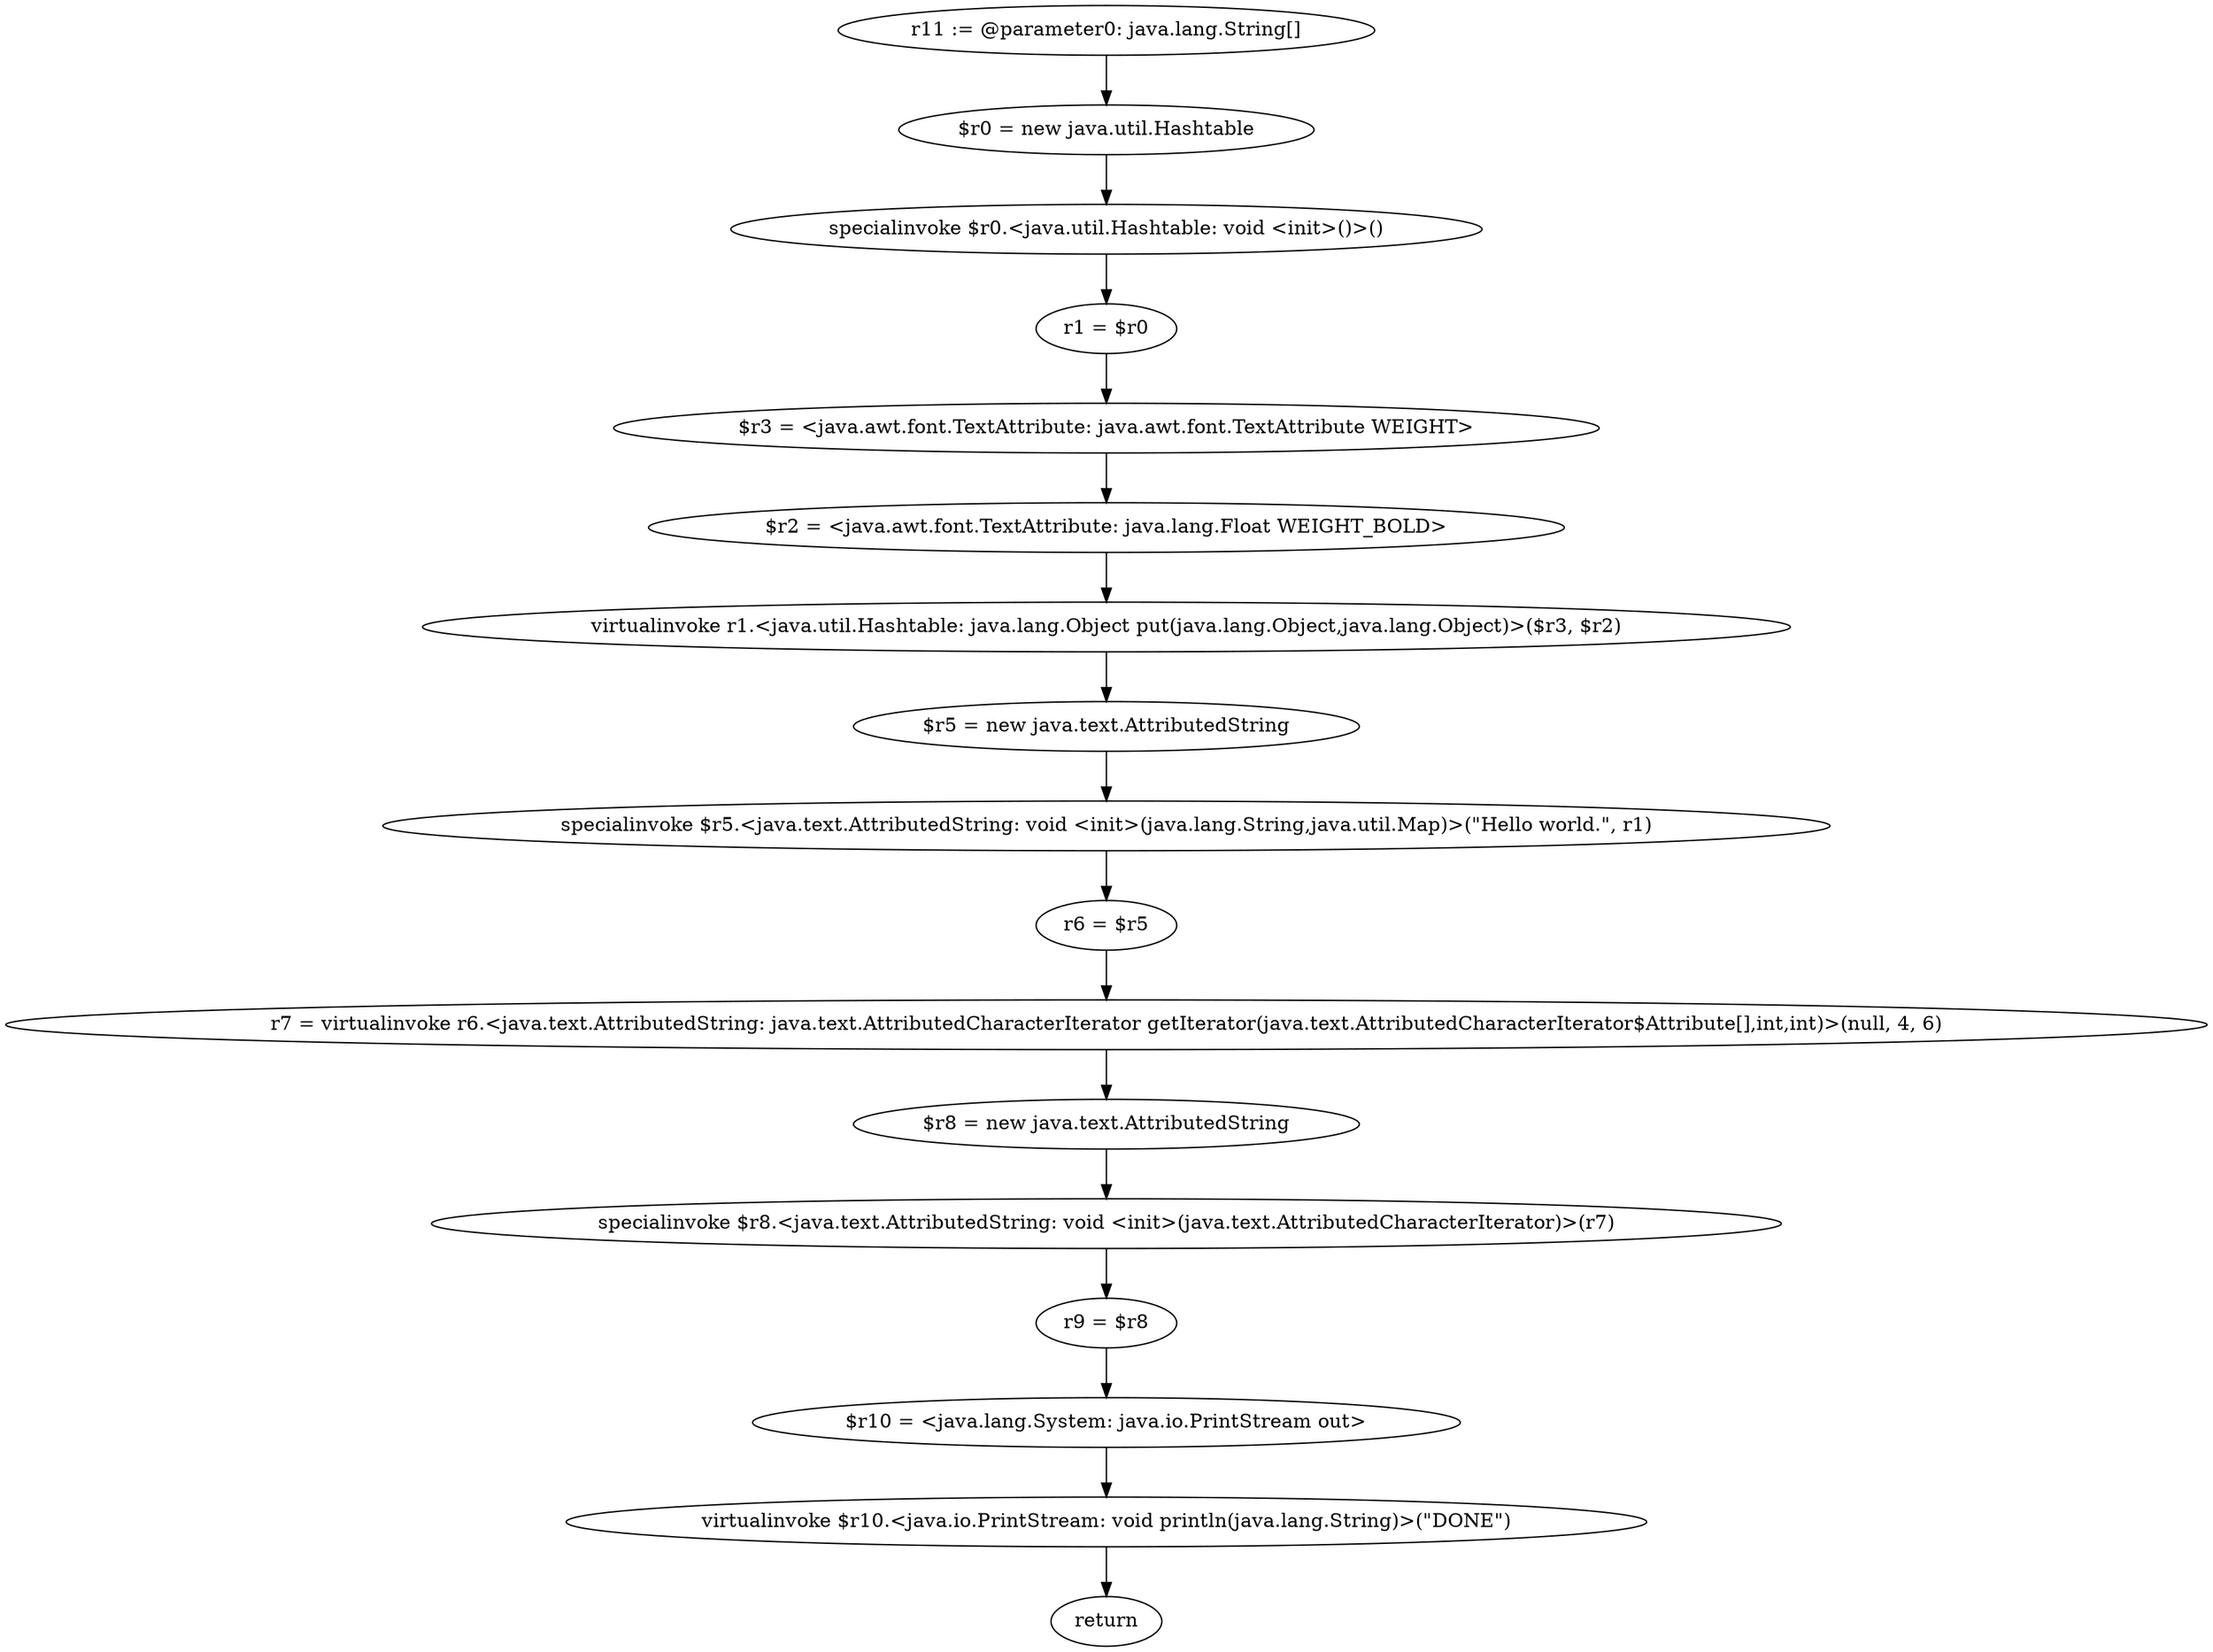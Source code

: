 digraph "unitGraph" {
    "r11 := @parameter0: java.lang.String[]"
    "$r0 = new java.util.Hashtable"
    "specialinvoke $r0.<java.util.Hashtable: void <init>()>()"
    "r1 = $r0"
    "$r3 = <java.awt.font.TextAttribute: java.awt.font.TextAttribute WEIGHT>"
    "$r2 = <java.awt.font.TextAttribute: java.lang.Float WEIGHT_BOLD>"
    "virtualinvoke r1.<java.util.Hashtable: java.lang.Object put(java.lang.Object,java.lang.Object)>($r3, $r2)"
    "$r5 = new java.text.AttributedString"
    "specialinvoke $r5.<java.text.AttributedString: void <init>(java.lang.String,java.util.Map)>(\"Hello world.\", r1)"
    "r6 = $r5"
    "r7 = virtualinvoke r6.<java.text.AttributedString: java.text.AttributedCharacterIterator getIterator(java.text.AttributedCharacterIterator$Attribute[],int,int)>(null, 4, 6)"
    "$r8 = new java.text.AttributedString"
    "specialinvoke $r8.<java.text.AttributedString: void <init>(java.text.AttributedCharacterIterator)>(r7)"
    "r9 = $r8"
    "$r10 = <java.lang.System: java.io.PrintStream out>"
    "virtualinvoke $r10.<java.io.PrintStream: void println(java.lang.String)>(\"DONE\")"
    "return"
    "r11 := @parameter0: java.lang.String[]"->"$r0 = new java.util.Hashtable";
    "$r0 = new java.util.Hashtable"->"specialinvoke $r0.<java.util.Hashtable: void <init>()>()";
    "specialinvoke $r0.<java.util.Hashtable: void <init>()>()"->"r1 = $r0";
    "r1 = $r0"->"$r3 = <java.awt.font.TextAttribute: java.awt.font.TextAttribute WEIGHT>";
    "$r3 = <java.awt.font.TextAttribute: java.awt.font.TextAttribute WEIGHT>"->"$r2 = <java.awt.font.TextAttribute: java.lang.Float WEIGHT_BOLD>";
    "$r2 = <java.awt.font.TextAttribute: java.lang.Float WEIGHT_BOLD>"->"virtualinvoke r1.<java.util.Hashtable: java.lang.Object put(java.lang.Object,java.lang.Object)>($r3, $r2)";
    "virtualinvoke r1.<java.util.Hashtable: java.lang.Object put(java.lang.Object,java.lang.Object)>($r3, $r2)"->"$r5 = new java.text.AttributedString";
    "$r5 = new java.text.AttributedString"->"specialinvoke $r5.<java.text.AttributedString: void <init>(java.lang.String,java.util.Map)>(\"Hello world.\", r1)";
    "specialinvoke $r5.<java.text.AttributedString: void <init>(java.lang.String,java.util.Map)>(\"Hello world.\", r1)"->"r6 = $r5";
    "r6 = $r5"->"r7 = virtualinvoke r6.<java.text.AttributedString: java.text.AttributedCharacterIterator getIterator(java.text.AttributedCharacterIterator$Attribute[],int,int)>(null, 4, 6)";
    "r7 = virtualinvoke r6.<java.text.AttributedString: java.text.AttributedCharacterIterator getIterator(java.text.AttributedCharacterIterator$Attribute[],int,int)>(null, 4, 6)"->"$r8 = new java.text.AttributedString";
    "$r8 = new java.text.AttributedString"->"specialinvoke $r8.<java.text.AttributedString: void <init>(java.text.AttributedCharacterIterator)>(r7)";
    "specialinvoke $r8.<java.text.AttributedString: void <init>(java.text.AttributedCharacterIterator)>(r7)"->"r9 = $r8";
    "r9 = $r8"->"$r10 = <java.lang.System: java.io.PrintStream out>";
    "$r10 = <java.lang.System: java.io.PrintStream out>"->"virtualinvoke $r10.<java.io.PrintStream: void println(java.lang.String)>(\"DONE\")";
    "virtualinvoke $r10.<java.io.PrintStream: void println(java.lang.String)>(\"DONE\")"->"return";
}
